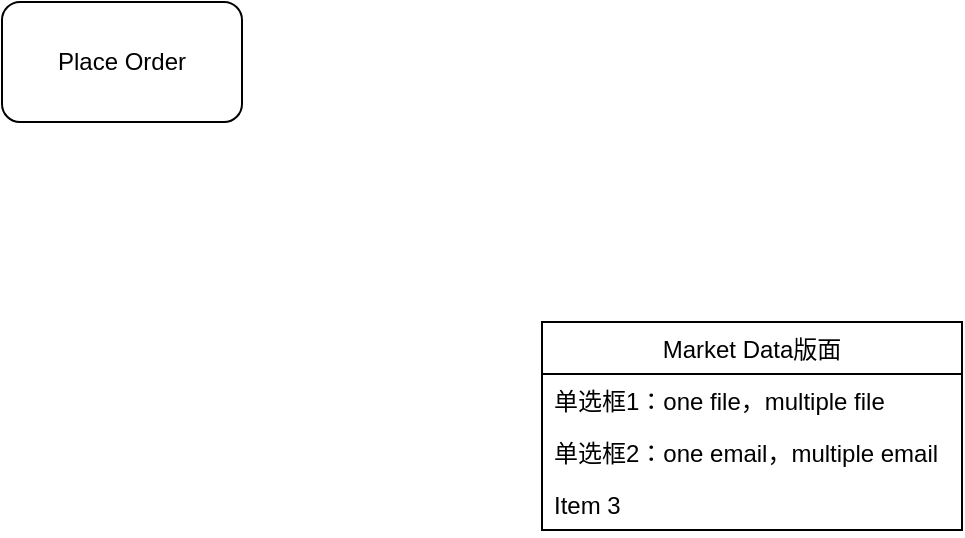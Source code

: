 <mxfile version="14.9.6" type="device"><diagram id="C5RBs43oDa-KdzZeNtuy" name="Page-1"><mxGraphModel dx="785" dy="512" grid="1" gridSize="10" guides="1" tooltips="1" connect="1" arrows="1" fold="1" page="1" pageScale="1" pageWidth="827" pageHeight="1169" math="0" shadow="0"><root><mxCell id="WIyWlLk6GJQsqaUBKTNV-0"/><mxCell id="WIyWlLk6GJQsqaUBKTNV-1" parent="WIyWlLk6GJQsqaUBKTNV-0"/><mxCell id="YjL1MmPupLlrFtib0aAs-0" value="Place Order" style="rounded=1;whiteSpace=wrap;html=1;" vertex="1" parent="WIyWlLk6GJQsqaUBKTNV-1"><mxGeometry x="40" y="50" width="120" height="60" as="geometry"/></mxCell><mxCell id="YjL1MmPupLlrFtib0aAs-1" value="Market Data版面" style="swimlane;fontStyle=0;childLayout=stackLayout;horizontal=1;startSize=26;horizontalStack=0;resizeParent=1;resizeParentMax=0;resizeLast=0;collapsible=1;marginBottom=0;" vertex="1" parent="WIyWlLk6GJQsqaUBKTNV-1"><mxGeometry x="310" y="210" width="210" height="104" as="geometry"/></mxCell><mxCell id="YjL1MmPupLlrFtib0aAs-2" value="单选框1：one file，multiple file" style="text;strokeColor=none;fillColor=none;align=left;verticalAlign=top;spacingLeft=4;spacingRight=4;overflow=hidden;rotatable=0;points=[[0,0.5],[1,0.5]];portConstraint=eastwest;" vertex="1" parent="YjL1MmPupLlrFtib0aAs-1"><mxGeometry y="26" width="210" height="26" as="geometry"/></mxCell><mxCell id="YjL1MmPupLlrFtib0aAs-3" value="单选框2：one email，multiple email" style="text;strokeColor=none;fillColor=none;align=left;verticalAlign=top;spacingLeft=4;spacingRight=4;overflow=hidden;rotatable=0;points=[[0,0.5],[1,0.5]];portConstraint=eastwest;" vertex="1" parent="YjL1MmPupLlrFtib0aAs-1"><mxGeometry y="52" width="210" height="26" as="geometry"/></mxCell><mxCell id="YjL1MmPupLlrFtib0aAs-4" value="Item 3" style="text;strokeColor=none;fillColor=none;align=left;verticalAlign=top;spacingLeft=4;spacingRight=4;overflow=hidden;rotatable=0;points=[[0,0.5],[1,0.5]];portConstraint=eastwest;" vertex="1" parent="YjL1MmPupLlrFtib0aAs-1"><mxGeometry y="78" width="210" height="26" as="geometry"/></mxCell></root></mxGraphModel></diagram></mxfile>
